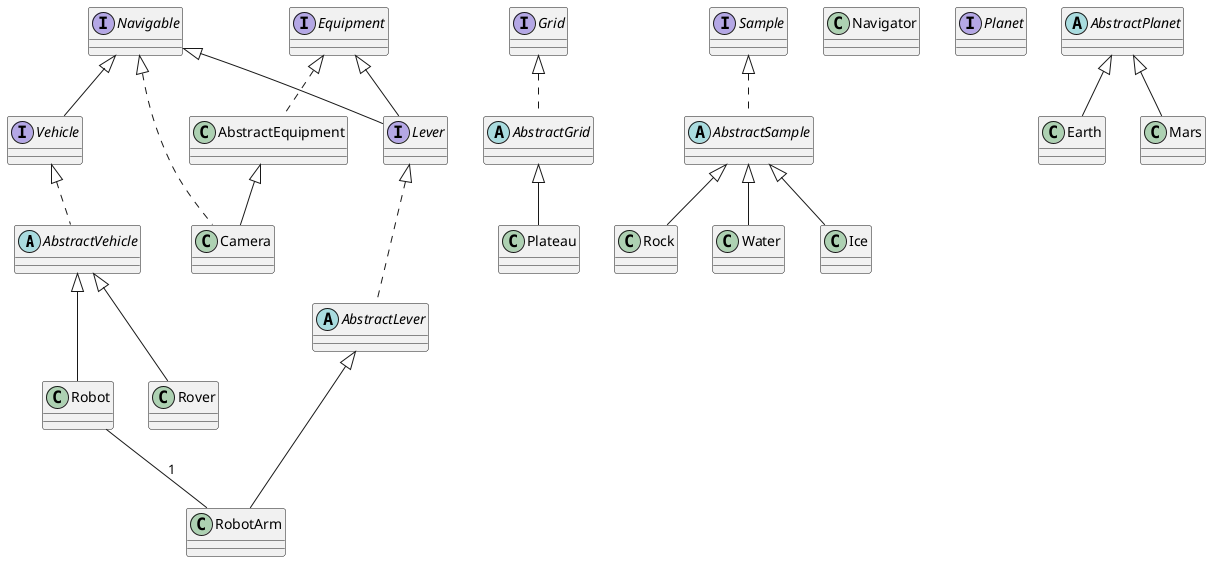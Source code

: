 @startuml
'https://plantuml.com/class-diagram
abstract class AbstractVehicle implements Vehicle{
}
interface Vehicle extends Navigable{
}

class Robot extends AbstractVehicle{
}
interface Lever extends Equipment,Navigable{}
abstract class AbstractLever implements Lever{}
class RobotArm extends AbstractLever{}
class Rover extends AbstractVehicle{}
interface Grid{}
abstract class AbstractGrid implements Grid{}

class Plateau extends AbstractGrid{}
interface Equipment{}
class AbstractEquipment implements Equipment{}

class Camera extends AbstractEquipment implements Navigable{}
interface Sample{}
abstract class AbstractSample implements Sample{}
class Rock extends AbstractSample{
}
class Water extends AbstractSample{
}
class Ice extends AbstractSample{
}
interface Navigable{}

class Navigator{
}


Robot -- RobotArm :1

interface Planet{}
abstract class AbstractPlanet{}

class Earth extends AbstractPlanet{}
class Mars extends AbstractPlanet{}

@enduml